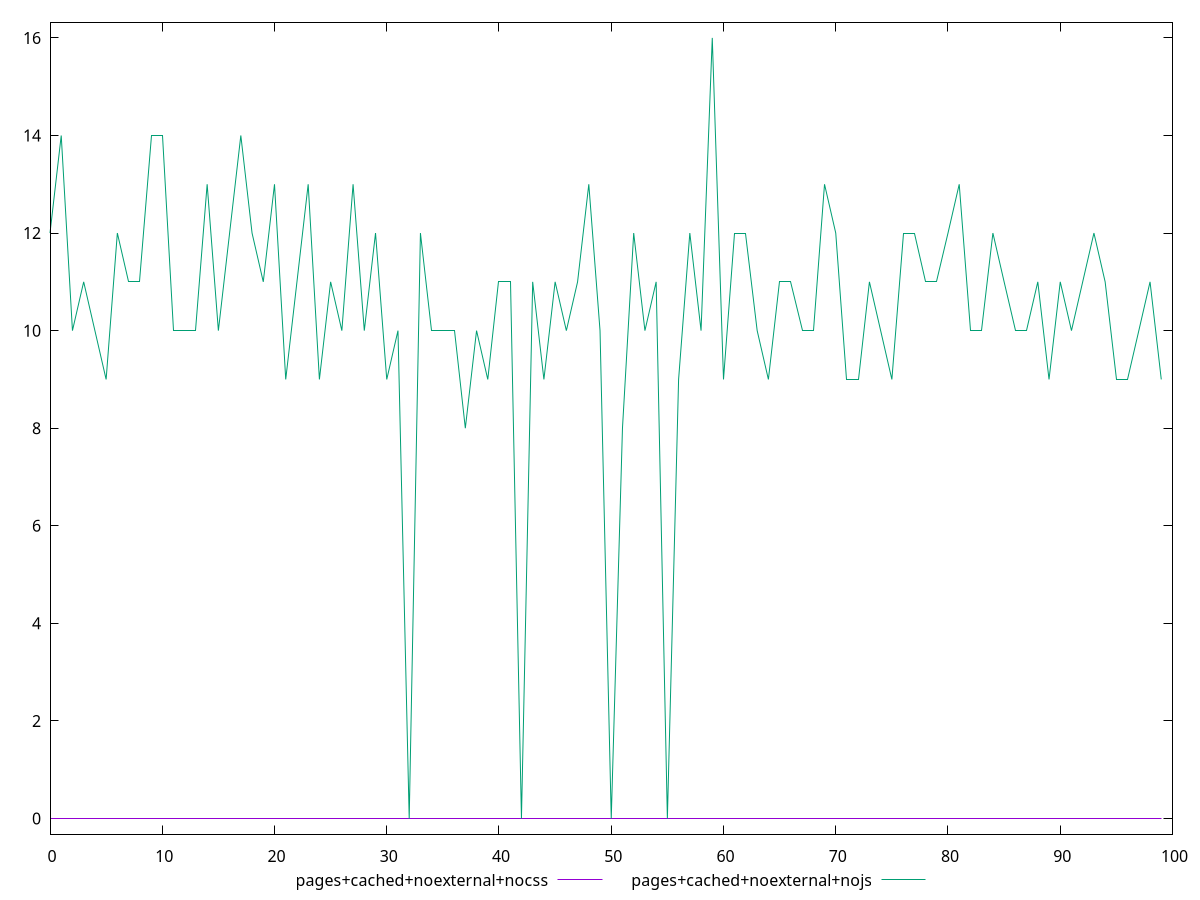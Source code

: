 reset
set terminal svg size 640, 500 enhanced background rgb 'white'
set output "reprap/render-blocking-resources/comparison/line/9_vs_10.svg"

$pagesCachedNoexternalNocss <<EOF
0 0
1 0
2 0
3 0
4 0
5 0
6 0
7 0
8 0
9 0
10 0
11 0
12 0
13 0
14 0
15 0
16 0
17 0
18 0
19 0
20 0
21 0
22 0
23 0
24 0
25 0
26 0
27 0
28 0
29 0
30 0
31 0
32 0
33 0
34 0
35 0
36 0
37 0
38 0
39 0
40 0
41 0
42 0
43 0
44 0
45 0
46 0
47 0
48 0
49 0
50 0
51 0
52 0
53 0
54 0
55 0
56 0
57 0
58 0
59 0
60 0
61 0
62 0
63 0
64 0
65 0
66 0
67 0
68 0
69 0
70 0
71 0
72 0
73 0
74 0
75 0
76 0
77 0
78 0
79 0
80 0
81 0
82 0
83 0
84 0
85 0
86 0
87 0
88 0
89 0
90 0
91 0
92 0
93 0
94 0
95 0
96 0
97 0
98 0
99 0
EOF

$pagesCachedNoexternalNojs <<EOF
0 12
1 14
2 10
3 11
4 10
5 9
6 12
7 11
8 11
9 14
10 14
11 10
12 10
13 10
14 13
15 10
16 12
17 14
18 12
19 11
20 13
21 9
22 11
23 13
24 9
25 11
26 10
27 13
28 10
29 12
30 9
31 10
32 0
33 12
34 10
35 10
36 10
37 8
38 10
39 9
40 11
41 11
42 0
43 11
44 9
45 11
46 10
47 11
48 13
49 10
50 0
51 8
52 12
53 10
54 11
55 0
56 9
57 12
58 10
59 16
60 9
61 12
62 12
63 10
64 9
65 11
66 11
67 10
68 10
69 13
70 12
71 9
72 9
73 11
74 10
75 9
76 12
77 12
78 11
79 11
80 12
81 13
82 10
83 10
84 12
85 11
86 10
87 10
88 11
89 9
90 11
91 10
92 11
93 12
94 11
95 9
96 9
97 10
98 11
99 9
EOF

set key outside below
set yrange [-0.32:16.32]

plot \
  $pagesCachedNoexternalNocss title "pages+cached+noexternal+nocss" with line, \
  $pagesCachedNoexternalNojs title "pages+cached+noexternal+nojs" with line, \


reset